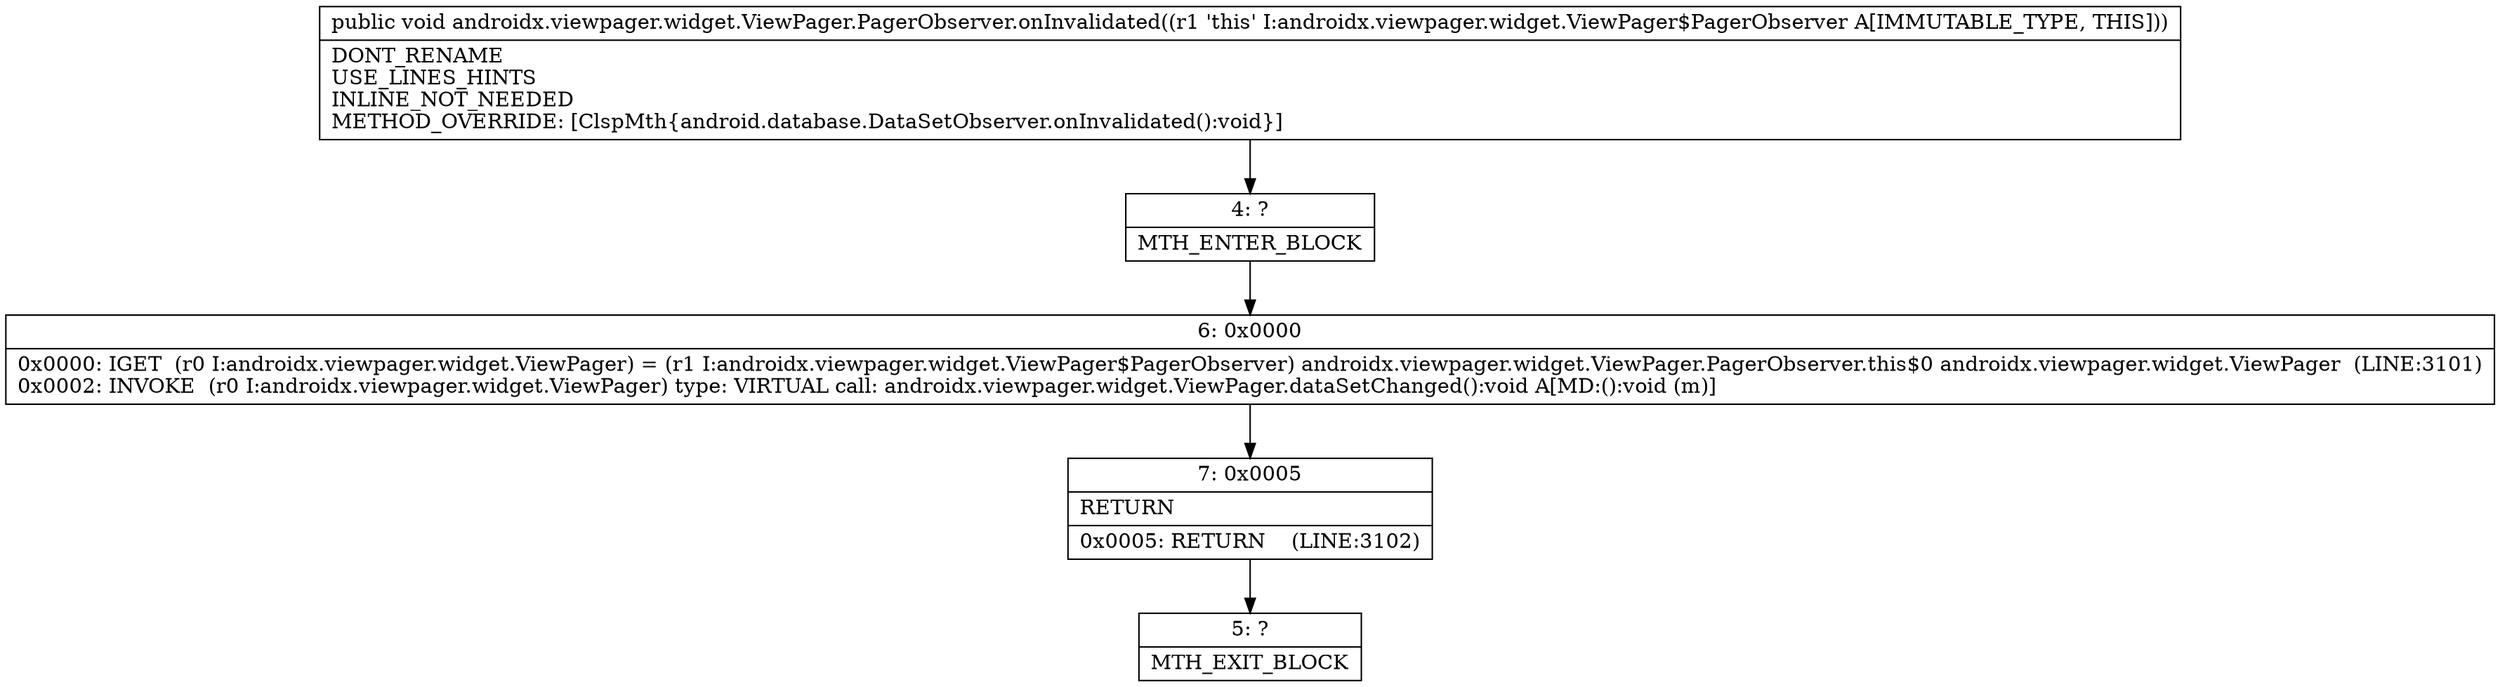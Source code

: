 digraph "CFG forandroidx.viewpager.widget.ViewPager.PagerObserver.onInvalidated()V" {
Node_4 [shape=record,label="{4\:\ ?|MTH_ENTER_BLOCK\l}"];
Node_6 [shape=record,label="{6\:\ 0x0000|0x0000: IGET  (r0 I:androidx.viewpager.widget.ViewPager) = (r1 I:androidx.viewpager.widget.ViewPager$PagerObserver) androidx.viewpager.widget.ViewPager.PagerObserver.this$0 androidx.viewpager.widget.ViewPager  (LINE:3101)\l0x0002: INVOKE  (r0 I:androidx.viewpager.widget.ViewPager) type: VIRTUAL call: androidx.viewpager.widget.ViewPager.dataSetChanged():void A[MD:():void (m)]\l}"];
Node_7 [shape=record,label="{7\:\ 0x0005|RETURN\l|0x0005: RETURN    (LINE:3102)\l}"];
Node_5 [shape=record,label="{5\:\ ?|MTH_EXIT_BLOCK\l}"];
MethodNode[shape=record,label="{public void androidx.viewpager.widget.ViewPager.PagerObserver.onInvalidated((r1 'this' I:androidx.viewpager.widget.ViewPager$PagerObserver A[IMMUTABLE_TYPE, THIS]))  | DONT_RENAME\lUSE_LINES_HINTS\lINLINE_NOT_NEEDED\lMETHOD_OVERRIDE: [ClspMth\{android.database.DataSetObserver.onInvalidated():void\}]\l}"];
MethodNode -> Node_4;Node_4 -> Node_6;
Node_6 -> Node_7;
Node_7 -> Node_5;
}

